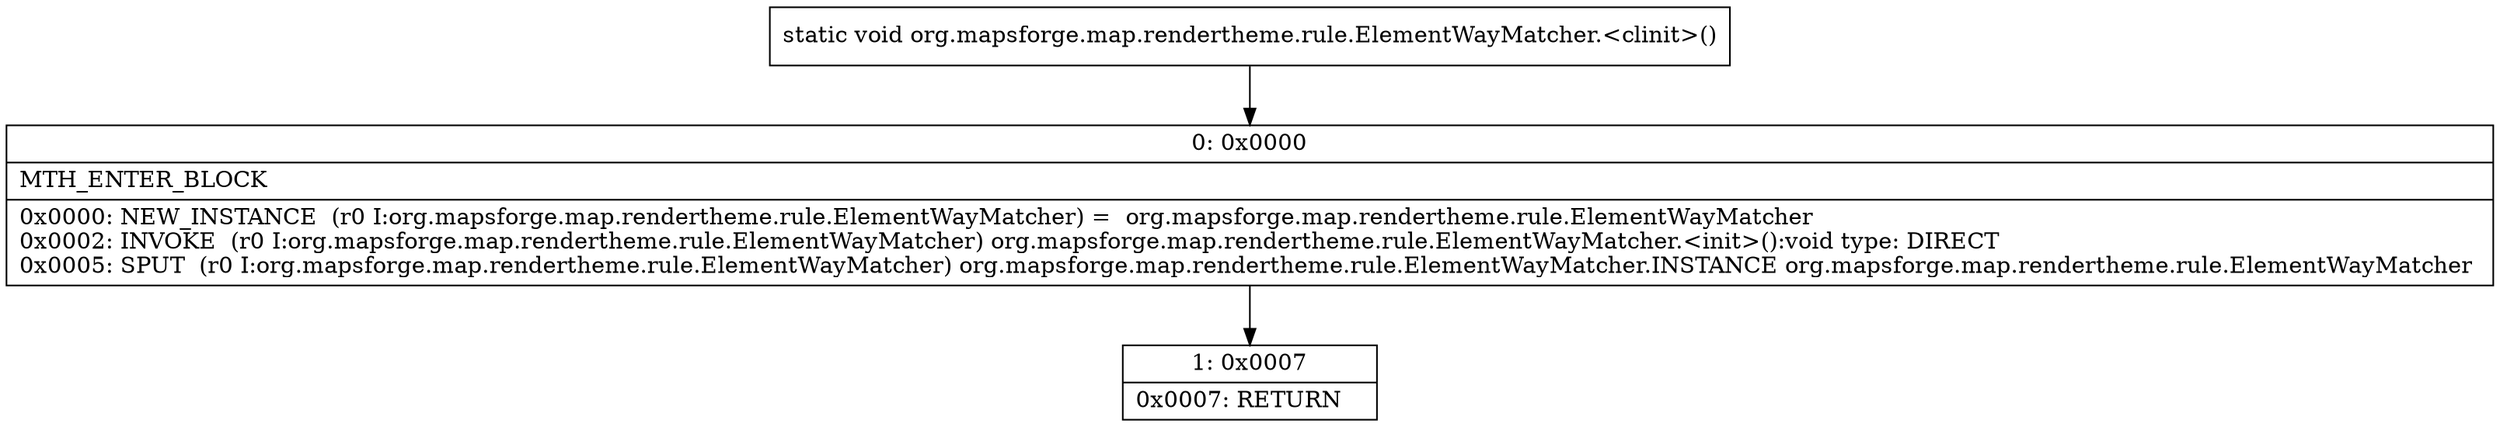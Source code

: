 digraph "CFG fororg.mapsforge.map.rendertheme.rule.ElementWayMatcher.\<clinit\>()V" {
Node_0 [shape=record,label="{0\:\ 0x0000|MTH_ENTER_BLOCK\l|0x0000: NEW_INSTANCE  (r0 I:org.mapsforge.map.rendertheme.rule.ElementWayMatcher) =  org.mapsforge.map.rendertheme.rule.ElementWayMatcher \l0x0002: INVOKE  (r0 I:org.mapsforge.map.rendertheme.rule.ElementWayMatcher) org.mapsforge.map.rendertheme.rule.ElementWayMatcher.\<init\>():void type: DIRECT \l0x0005: SPUT  (r0 I:org.mapsforge.map.rendertheme.rule.ElementWayMatcher) org.mapsforge.map.rendertheme.rule.ElementWayMatcher.INSTANCE org.mapsforge.map.rendertheme.rule.ElementWayMatcher \l}"];
Node_1 [shape=record,label="{1\:\ 0x0007|0x0007: RETURN   \l}"];
MethodNode[shape=record,label="{static void org.mapsforge.map.rendertheme.rule.ElementWayMatcher.\<clinit\>() }"];
MethodNode -> Node_0;
Node_0 -> Node_1;
}

